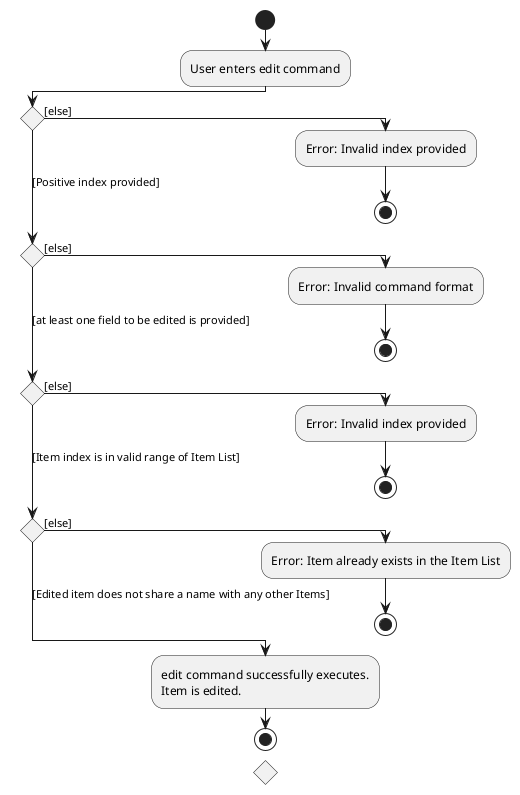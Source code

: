 @startuml
!pragma useVerticalIf on
start
:User enters edit command;
if () then ([else])
  :Error: Invalid index provided;
  stop
([Positive index provided]) elseif () then ([else])
  :Error: Invalid command format;
  stop
([at least one field to be edited is provided]) elseif () then ([else])
  :Error: Invalid index provided;
  stop
([Item index is in valid range of Item List])elseif () then ([else])
  :Error: Item already exists in the Item List;
   stop
 else ([Edited item does not share a name with any other Items])
  :edit command successfully executes.
Item is edited.;
stop

@enduml

